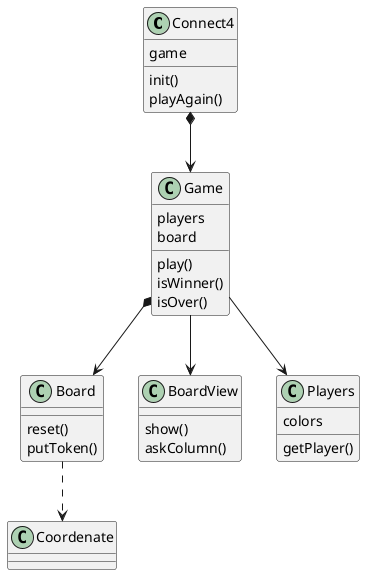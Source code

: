 @startuml "Classes Diagram"

class Connect4 {
  game

  init()
  playAgain()
}
class Game {
  players
  board

  play()
  isWinner()
  isOver()
}
class Coordenate {

}
class Board {
  reset()
  putToken()
}
class BoardView {
  show()
  askColumn()
}
class Players {
  colors

  getPlayer()
}

Connect4 *--> Game
Game --> Players
Game *--> Board
Game --> BoardView
Board ..> Coordenate

@enduml